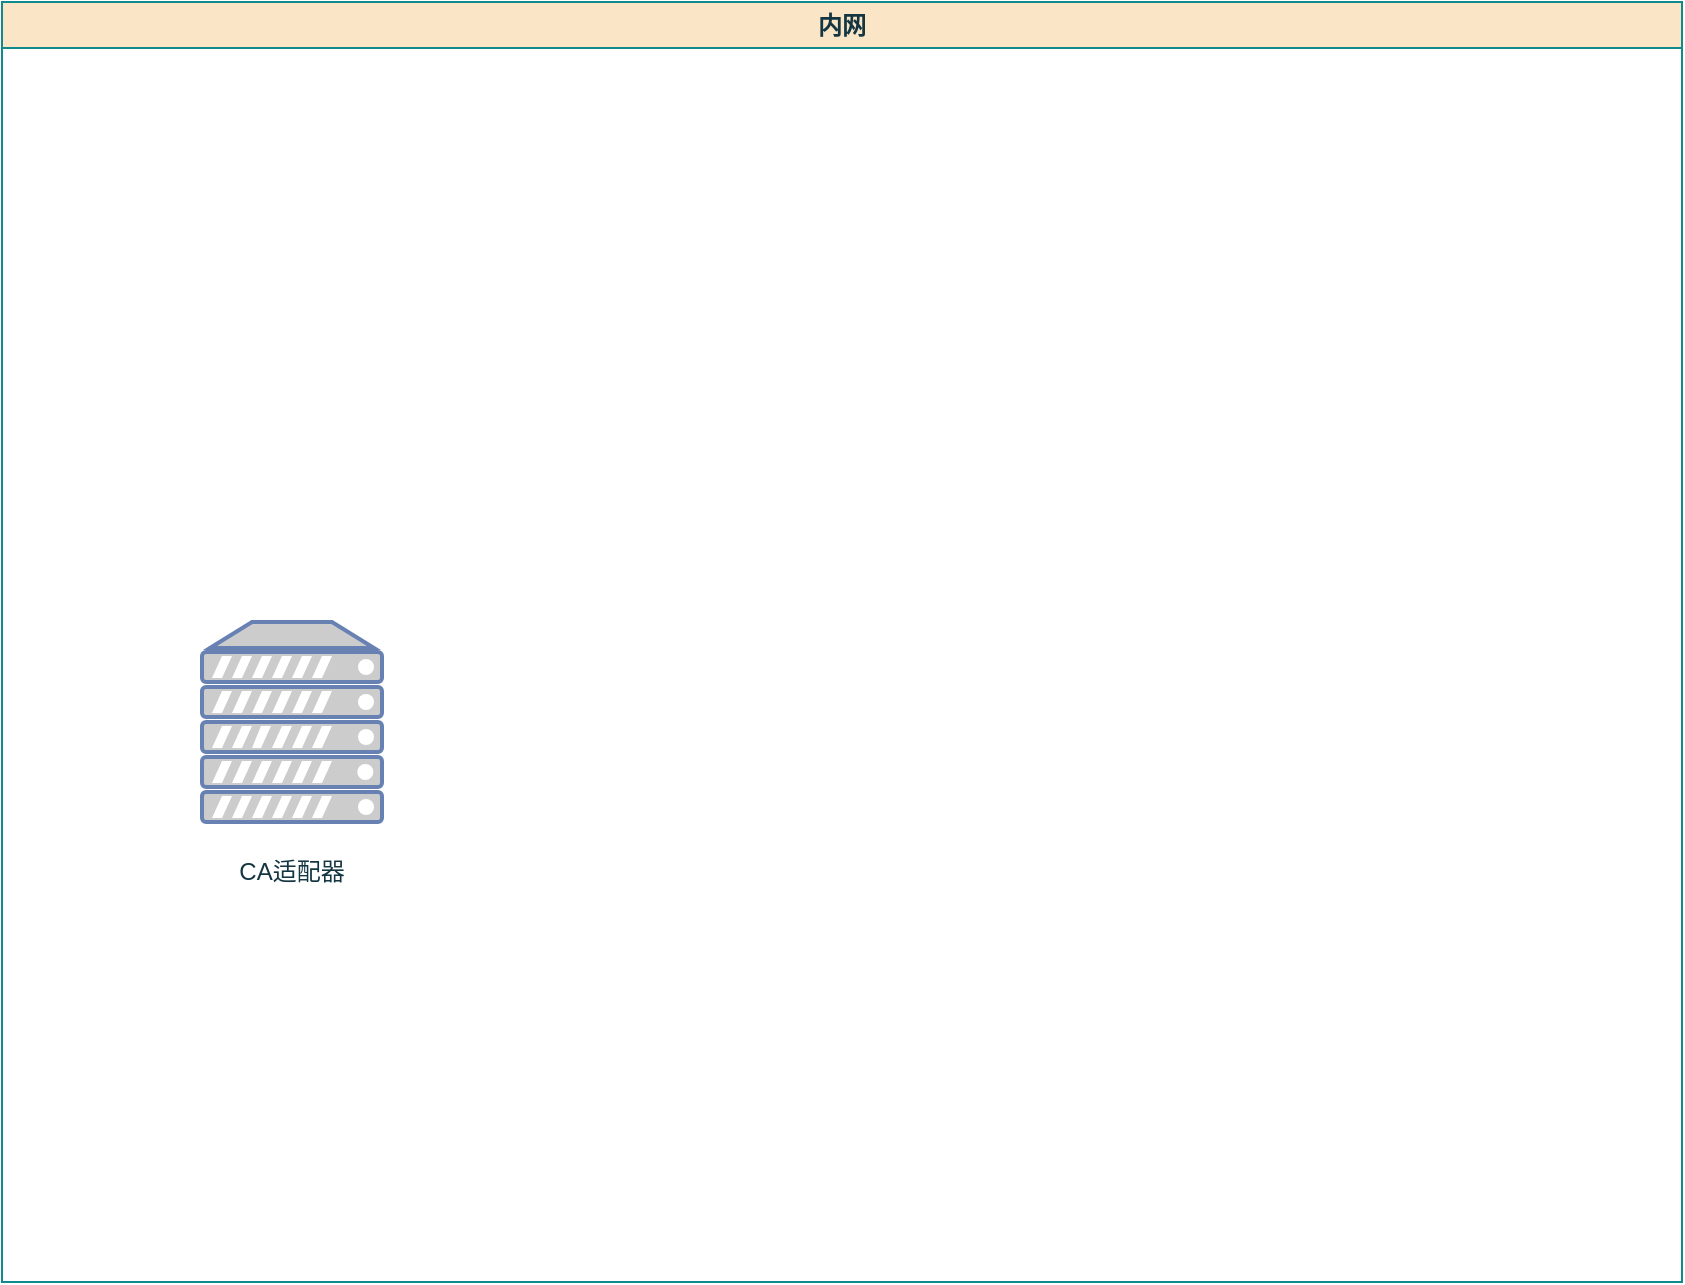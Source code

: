 <mxfile version="24.6.2" type="github">
  <diagram name="Page-1" id="e3a06f82-3646-2815-327d-82caf3d4e204">
    <mxGraphModel dx="2206" dy="1212" grid="1" gridSize="10" guides="1" tooltips="1" connect="1" arrows="1" fold="1" page="1" pageScale="1.5" pageWidth="1169" pageHeight="826" background="none" math="0" shadow="0">
      <root>
        <mxCell id="0" style=";html=1;" />
        <mxCell id="1" style=";html=1;" parent="0" />
        <mxCell id="jj-xf25gCcdPQQhytGwh-9" value="内网" style="swimlane;whiteSpace=wrap;html=1;strokeColor=#0F8B8D;fontColor=#143642;fillColor=#FAE5C7;" vertex="1" parent="1">
          <mxGeometry x="740" y="520" width="840" height="640" as="geometry" />
        </mxCell>
        <mxCell id="jj-xf25gCcdPQQhytGwh-10" value="" style="fontColor=#0066CC;verticalAlign=top;verticalLabelPosition=bottom;labelPosition=center;align=center;html=1;outlineConnect=0;fillColor=#CCCCCC;strokeColor=#6881B3;gradientColor=none;gradientDirection=north;strokeWidth=2;shape=mxgraph.networks.server;" vertex="1" parent="jj-xf25gCcdPQQhytGwh-9">
          <mxGeometry x="100" y="310" width="90" height="100" as="geometry" />
        </mxCell>
        <mxCell id="jj-xf25gCcdPQQhytGwh-11" value="CA适配器" style="text;html=1;align=center;verticalAlign=middle;whiteSpace=wrap;rounded=0;fontColor=#143642;" vertex="1" parent="jj-xf25gCcdPQQhytGwh-9">
          <mxGeometry x="115" y="420" width="60" height="30" as="geometry" />
        </mxCell>
      </root>
    </mxGraphModel>
  </diagram>
</mxfile>

